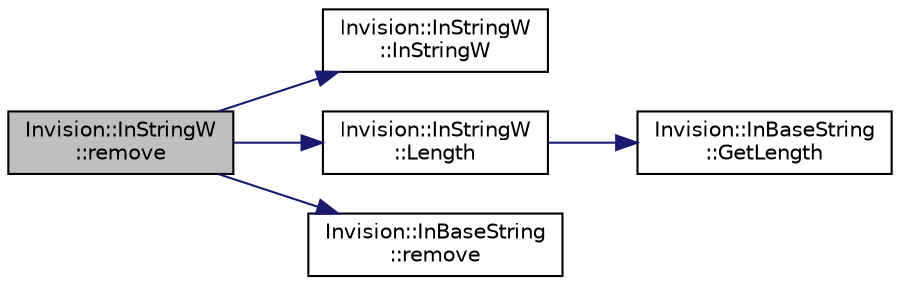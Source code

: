 digraph "Invision::InStringW::remove"
{
 // LATEX_PDF_SIZE
  edge [fontname="Helvetica",fontsize="10",labelfontname="Helvetica",labelfontsize="10"];
  node [fontname="Helvetica",fontsize="10",shape=record];
  rankdir="LR";
  Node1 [label="Invision::InStringW\l::remove",height=0.2,width=0.4,color="black", fillcolor="grey75", style="filled", fontcolor="black",tooltip=" "];
  Node1 -> Node2 [color="midnightblue",fontsize="10",style="solid"];
  Node2 [label="Invision::InStringW\l::InStringW",height=0.2,width=0.4,color="black", fillcolor="white", style="filled",URL="$class_invision_1_1_in_string_w.html#aa460fb602802d8f6a60fccf6032f31f4",tooltip=" "];
  Node1 -> Node3 [color="midnightblue",fontsize="10",style="solid"];
  Node3 [label="Invision::InStringW\l::Length",height=0.2,width=0.4,color="black", fillcolor="white", style="filled",URL="$class_invision_1_1_in_string_w.html#aaf5d25465db0b79b6df0b4a8c56a2e2a",tooltip=" "];
  Node3 -> Node4 [color="midnightblue",fontsize="10",style="solid"];
  Node4 [label="Invision::InBaseString\l::GetLength",height=0.2,width=0.4,color="black", fillcolor="white", style="filled",URL="$class_invision_1_1_in_base_string.html#a0c4deefd9830058025ac8a3f93bc335c",tooltip=" "];
  Node1 -> Node5 [color="midnightblue",fontsize="10",style="solid"];
  Node5 [label="Invision::InBaseString\l::remove",height=0.2,width=0.4,color="black", fillcolor="white", style="filled",URL="$class_invision_1_1_in_base_string.html#ab6ea2253e50e3a8bfdcc12e530024612",tooltip=" "];
}

